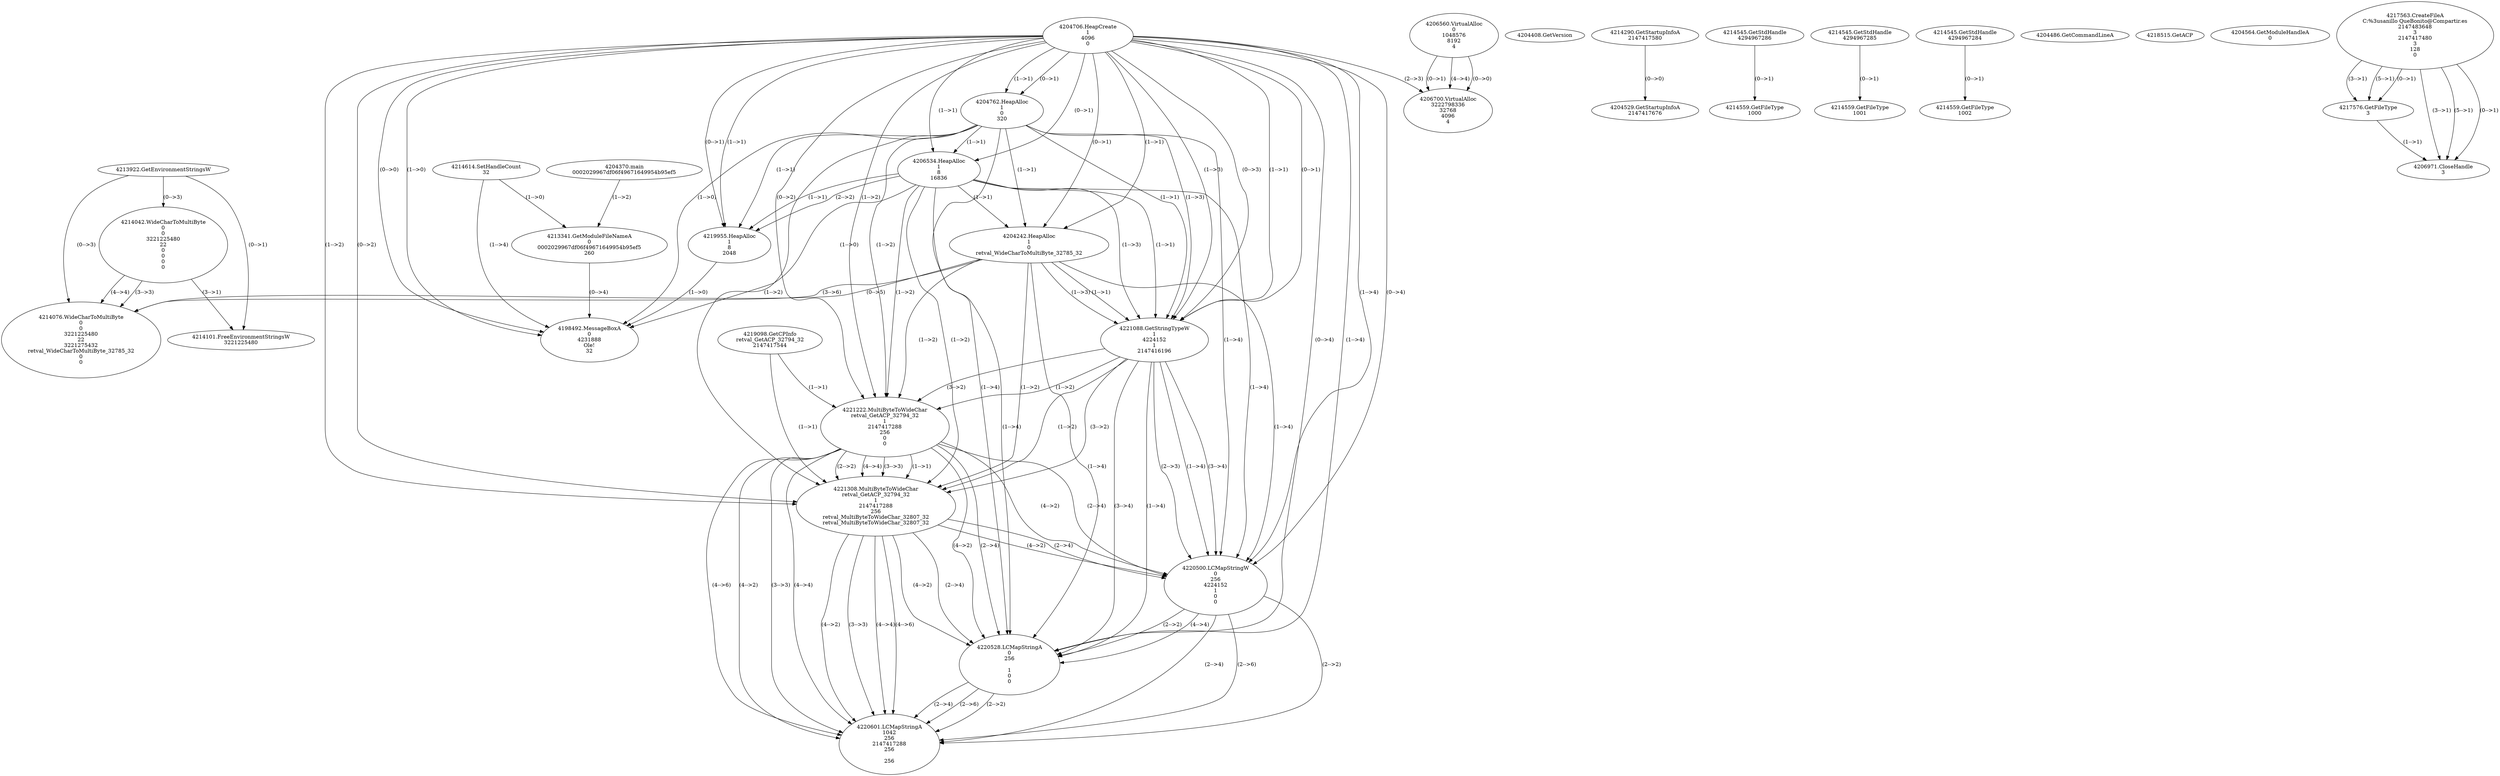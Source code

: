 // Global SCDG with merge call
digraph {
	0 [label="4204370.main
0002029967df06f49671649954b95ef5"]
	1 [label="4204408.GetVersion
"]
	2 [label="4204706.HeapCreate
1
4096
0"]
	3 [label="4204762.HeapAlloc
1
0
320"]
	2 -> 3 [label="(1-->1)"]
	2 -> 3 [label="(0-->1)"]
	4 [label="4206534.HeapAlloc
1
8
16836"]
	2 -> 4 [label="(1-->1)"]
	2 -> 4 [label="(0-->1)"]
	3 -> 4 [label="(1-->1)"]
	5 [label="4206560.VirtualAlloc
0
1048576
8192
4"]
	6 [label="4206700.VirtualAlloc
3222798336
32768
4096
4"]
	5 -> 6 [label="(0-->1)"]
	2 -> 6 [label="(2-->3)"]
	5 -> 6 [label="(4-->4)"]
	5 -> 6 [label="(0-->0)"]
	7 [label="4214290.GetStartupInfoA
2147417580"]
	8 [label="4214545.GetStdHandle
4294967286"]
	9 [label="4214559.GetFileType
1000"]
	8 -> 9 [label="(0-->1)"]
	10 [label="4214545.GetStdHandle
4294967285"]
	11 [label="4214559.GetFileType
1001"]
	10 -> 11 [label="(0-->1)"]
	12 [label="4214545.GetStdHandle
4294967284"]
	13 [label="4214559.GetFileType
1002"]
	12 -> 13 [label="(0-->1)"]
	14 [label="4214614.SetHandleCount
32"]
	15 [label="4204486.GetCommandLineA
"]
	16 [label="4213922.GetEnvironmentStringsW
"]
	17 [label="4214042.WideCharToMultiByte
0
0
3221225480
22
0
0
0
0"]
	16 -> 17 [label="(0-->3)"]
	18 [label="4214101.FreeEnvironmentStringsW
3221225480"]
	16 -> 18 [label="(0-->1)"]
	17 -> 18 [label="(3-->1)"]
	19 [label="4218515.GetACP
"]
	20 [label="4213341.GetModuleFileNameA
0
0002029967df06f49671649954b95ef5
260"]
	0 -> 20 [label="(1-->2)"]
	14 -> 20 [label="(1-->0)"]
	21 [label="4219955.HeapAlloc
1
8
2048"]
	2 -> 21 [label="(1-->1)"]
	2 -> 21 [label="(0-->1)"]
	3 -> 21 [label="(1-->1)"]
	4 -> 21 [label="(1-->1)"]
	4 -> 21 [label="(2-->2)"]
	22 [label="4204529.GetStartupInfoA
2147417676"]
	7 -> 22 [label="(0-->0)"]
	23 [label="4204564.GetModuleHandleA
0"]
	24 [label="4217563.CreateFileA
C:\Gusanillo QueBonito@Compartir.es
2147483648
3
2147417480
3
128
0"]
	25 [label="4217576.GetFileType
3"]
	24 -> 25 [label="(3-->1)"]
	24 -> 25 [label="(5-->1)"]
	24 -> 25 [label="(0-->1)"]
	26 [label="4206971.CloseHandle
3"]
	24 -> 26 [label="(3-->1)"]
	24 -> 26 [label="(5-->1)"]
	24 -> 26 [label="(0-->1)"]
	25 -> 26 [label="(1-->1)"]
	27 [label="4198492.MessageBoxA
0
4231888
Ole!
32"]
	14 -> 27 [label="(1-->4)"]
	20 -> 27 [label="(0-->4)"]
	2 -> 27 [label="(1-->0)"]
	2 -> 27 [label="(0-->0)"]
	3 -> 27 [label="(1-->0)"]
	4 -> 27 [label="(1-->0)"]
	21 -> 27 [label="(1-->0)"]
	28 [label="4204242.HeapAlloc
1
0
retval_WideCharToMultiByte_32785_32"]
	2 -> 28 [label="(1-->1)"]
	2 -> 28 [label="(0-->1)"]
	3 -> 28 [label="(1-->1)"]
	4 -> 28 [label="(1-->1)"]
	29 [label="4214076.WideCharToMultiByte
0
0
3221225480
22
3221275432
retval_WideCharToMultiByte_32785_32
0
0"]
	16 -> 29 [label="(0-->3)"]
	17 -> 29 [label="(3-->3)"]
	17 -> 29 [label="(4-->4)"]
	28 -> 29 [label="(0-->5)"]
	28 -> 29 [label="(3-->6)"]
	30 [label="4219098.GetCPInfo
retval_GetACP_32794_32
2147417544"]
	31 [label="4221088.GetStringTypeW
1
4224152
1
2147416196"]
	2 -> 31 [label="(1-->1)"]
	2 -> 31 [label="(0-->1)"]
	3 -> 31 [label="(1-->1)"]
	4 -> 31 [label="(1-->1)"]
	28 -> 31 [label="(1-->1)"]
	2 -> 31 [label="(1-->3)"]
	2 -> 31 [label="(0-->3)"]
	3 -> 31 [label="(1-->3)"]
	4 -> 31 [label="(1-->3)"]
	28 -> 31 [label="(1-->3)"]
	32 [label="4221222.MultiByteToWideChar
retval_GetACP_32794_32
1
2147417288
256
0
0"]
	30 -> 32 [label="(1-->1)"]
	2 -> 32 [label="(1-->2)"]
	2 -> 32 [label="(0-->2)"]
	3 -> 32 [label="(1-->2)"]
	4 -> 32 [label="(1-->2)"]
	28 -> 32 [label="(1-->2)"]
	31 -> 32 [label="(1-->2)"]
	31 -> 32 [label="(3-->2)"]
	33 [label="4221308.MultiByteToWideChar
retval_GetACP_32794_32
1
2147417288
256
retval_MultiByteToWideChar_32807_32
retval_MultiByteToWideChar_32807_32"]
	30 -> 33 [label="(1-->1)"]
	32 -> 33 [label="(1-->1)"]
	2 -> 33 [label="(1-->2)"]
	2 -> 33 [label="(0-->2)"]
	3 -> 33 [label="(1-->2)"]
	4 -> 33 [label="(1-->2)"]
	28 -> 33 [label="(1-->2)"]
	31 -> 33 [label="(1-->2)"]
	31 -> 33 [label="(3-->2)"]
	32 -> 33 [label="(2-->2)"]
	32 -> 33 [label="(3-->3)"]
	32 -> 33 [label="(4-->4)"]
	34 [label="4220500.LCMapStringW
0
256
4224152
1
0
0"]
	32 -> 34 [label="(4-->2)"]
	33 -> 34 [label="(4-->2)"]
	31 -> 34 [label="(2-->3)"]
	2 -> 34 [label="(1-->4)"]
	2 -> 34 [label="(0-->4)"]
	3 -> 34 [label="(1-->4)"]
	4 -> 34 [label="(1-->4)"]
	28 -> 34 [label="(1-->4)"]
	31 -> 34 [label="(1-->4)"]
	31 -> 34 [label="(3-->4)"]
	32 -> 34 [label="(2-->4)"]
	33 -> 34 [label="(2-->4)"]
	35 [label="4220528.LCMapStringA
0
256

1
0
0"]
	32 -> 35 [label="(4-->2)"]
	33 -> 35 [label="(4-->2)"]
	34 -> 35 [label="(2-->2)"]
	2 -> 35 [label="(1-->4)"]
	2 -> 35 [label="(0-->4)"]
	3 -> 35 [label="(1-->4)"]
	4 -> 35 [label="(1-->4)"]
	28 -> 35 [label="(1-->4)"]
	31 -> 35 [label="(1-->4)"]
	31 -> 35 [label="(3-->4)"]
	32 -> 35 [label="(2-->4)"]
	33 -> 35 [label="(2-->4)"]
	34 -> 35 [label="(4-->4)"]
	36 [label="4220601.LCMapStringA
1042
256
2147417288
256

256"]
	32 -> 36 [label="(4-->2)"]
	33 -> 36 [label="(4-->2)"]
	34 -> 36 [label="(2-->2)"]
	35 -> 36 [label="(2-->2)"]
	32 -> 36 [label="(3-->3)"]
	33 -> 36 [label="(3-->3)"]
	32 -> 36 [label="(4-->4)"]
	33 -> 36 [label="(4-->4)"]
	34 -> 36 [label="(2-->4)"]
	35 -> 36 [label="(2-->4)"]
	32 -> 36 [label="(4-->6)"]
	33 -> 36 [label="(4-->6)"]
	34 -> 36 [label="(2-->6)"]
	35 -> 36 [label="(2-->6)"]
}
